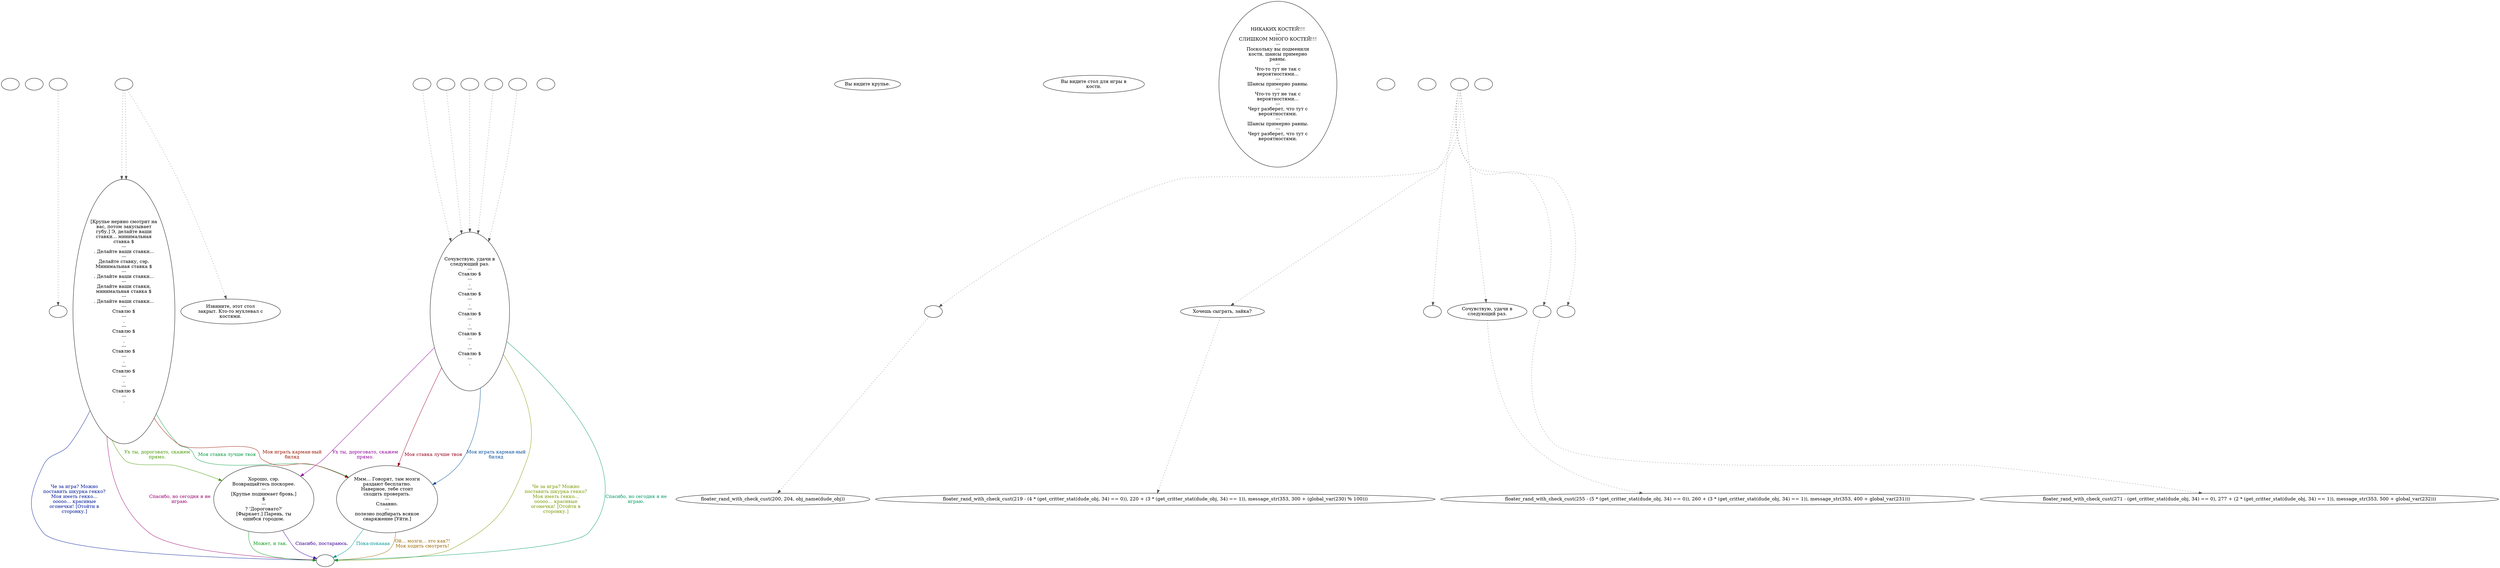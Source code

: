 digraph ziDceGrl {
  "start" [style=filled       fillcolor="#FFFFFF"       color="#000000"]
  "start" [label=""]
  "critter_p_proc" [style=filled       fillcolor="#FFFFFF"       color="#000000"]
  "critter_p_proc" [label=""]
  "pickup_p_proc" [style=filled       fillcolor="#FFFFFF"       color="#000000"]
  "pickup_p_proc" -> "Node998" [style=dotted color="#555555"]
  "pickup_p_proc" [label=""]
  "talk_p_proc" [style=filled       fillcolor="#FFFFFF"       color="#000000"]
  "talk_p_proc" -> "Node013" [style=dotted color="#555555"]
  "talk_p_proc" -> "Node013" [style=dotted color="#555555"]
  "talk_p_proc" -> "Node017" [style=dotted color="#555555"]
  "talk_p_proc" [label=""]
  "destroy_p_proc" [style=filled       fillcolor="#FFFFFF"       color="#000000"]
  "destroy_p_proc" [label=""]
  "look_at_p_proc" [style=filled       fillcolor="#FFFFFF"       color="#000000"]
  "look_at_p_proc" [label="Вы видите крупье."]
  "description_p_proc" [style=filled       fillcolor="#FFFFFF"       color="#000000"]
  "description_p_proc" [label="Вы видите стол для игры в\nкости."]
  "use_skill_on_p_proc" [style=filled       fillcolor="#FFFFFF"       color="#000000"]
  "use_skill_on_p_proc" [label="НИКАКИХ КОСТЕЙ!!!\n---\nСЛИШКОМ МНОГО КОСТЕЙ!!!\n---\nПоскольку вы подменили\nкости, шансы примерно\nравны.\n---\nЧто-то тут не так с\nвероятностями...\n---\nШансы примерно равны.\n---\nЧто-то тут не так с\nвероятностями...\n---\nЧерт разберет, что тут с\nвероятностями.\n---\nШансы примерно равны.\n---\nЧерт разберет, что тут с\nвероятностями."]
  "damage_p_proc" [style=filled       fillcolor="#FFFFFF"       color="#000000"]
  "damage_p_proc" [label=""]
  "map_enter_p_proc" [style=filled       fillcolor="#FFFFFF"       color="#000000"]
  "map_enter_p_proc" [label=""]
  "timed_event_p_proc" [style=filled       fillcolor="#FFFFFF"       color="#000000"]
  "timed_event_p_proc" -> "Node002" [style=dotted color="#555555"]
  "timed_event_p_proc" -> "Node003" [style=dotted color="#555555"]
  "timed_event_p_proc" -> "Node005" [style=dotted color="#555555"]
  "timed_event_p_proc" -> "Node007" [style=dotted color="#555555"]
  "timed_event_p_proc" -> "Node009" [style=dotted color="#555555"]
  "timed_event_p_proc" -> "Node011" [style=dotted color="#555555"]
  "timed_event_p_proc" [label=""]
  "Node998" [style=filled       fillcolor="#FFFFFF"       color="#000000"]
  "Node998" [label=""]
  "Node999" [style=filled       fillcolor="#FFFFFF"       color="#000000"]
  "Node999" [label=""]
  "Node002" [style=filled       fillcolor="#FFFFFF"       color="#000000"]
  "Node002" -> "floater_rand_with_check_cust(200, 204, obj_name(dude_obj))" [style=dotted color="#555555"]
  "Node002" [label=""]
  "Node003" [style=filled       fillcolor="#FFFFFF"       color="#000000"]
  "Node003" -> "floater_rand_with_check_cust(219 - (4 * (get_critter_stat(dude_obj, 34) == 0)), 220 + (3 * (get_critter_stat(dude_obj, 34) == 1)), message_str(353, 300 + (global_var(230) % 100)))" [style=dotted color="#555555"]
  "Node003" [label="Хочешь сыграть, зайка?"]
  "Node005" [style=filled       fillcolor="#FFFFFF"       color="#000000"]
  "Node005" [label=""]
  "Node007" [style=filled       fillcolor="#FFFFFF"       color="#000000"]
  "Node007" -> "floater_rand_with_check_cust(255 - (5 * (get_critter_stat(dude_obj, 34) == 0)), 260 + (3 * (get_critter_stat(dude_obj, 34) == 1)), message_str(353, 400 + global_var(231)))" [style=dotted color="#555555"]
  "Node007" [label="Сочувствую, удачи в\nследующий раз."]
  "Node009" [style=filled       fillcolor="#FFFFFF"       color="#000000"]
  "Node009" -> "floater_rand_with_check_cust(271 - (get_critter_stat(dude_obj, 34) == 0), 277 + (2 * (get_critter_stat(dude_obj, 34) == 1)), message_str(353, 500 + global_var(232)))" [style=dotted color="#555555"]
  "Node009" [label=""]
  "Node011" [style=filled       fillcolor="#FFFFFF"       color="#000000"]
  "Node011" [label=""]
  "Node013" [style=filled       fillcolor="#FFFFFF"       color="#000000"]
  "Node013" [label="[Крупье нервно смотрит на\nвас, потом закусывает\nгубу.] Э, делайте ваши\nставки... минимальная\nставка $\n---\n. Делайте ваши ставки...\n---\nДелайте ставку, сэр.\nМинимальная ставка $\n---\n. Делайте ваши ставки...\n---\nДелайте ваши ставки,\nминимальная ставка $\n---\n. Делайте ваши ставки...\n---\nСтавлю $\n---\n.\n---\nСтавлю $\n---\n.\n---\nСтавлю $\n---\n.\n---\nСтавлю $\n---\n.\n---\nСтавлю $\n---\n."]
  "Node013" -> "Node014" [label="Моя ставка лучше твоя" color="#009941" fontcolor="#009941"]
  "Node013" -> "Node014" [label="Моя играть карман-ный\nбиляд" color="#991400" fontcolor="#991400"]
  "Node013" -> "Node999" [label="Че за игра? Можно\nпоставить шкурка гекко?\nМоя иметь гекко...\nооооо... красивые\nогонечки! [Отойти в\nсторонку.]" color="#001899" fontcolor="#001899"]
  "Node013" -> "Node015" [label="Ух ты, дороговато, скажем\nпрямо." color="#459900" fontcolor="#459900"]
  "Node013" -> "Node999" [label="Спасибо, но сегодня я не\nиграю." color="#990072" fontcolor="#990072"]
  "Node014" [style=filled       fillcolor="#FFFFFF"       color="#000000"]
  "Node014" [label="Ммм... Говорят, там мозги\nраздают бесплатно.\nНаверное, тебе стоит\nсходить проверить.\n---\nСлаавно.\n---\nполезно подбирать всякое\nснаряжение [Уйти.]"]
  "Node014" -> "Node999" [label="Пока-покаааа" color="#009994" fontcolor="#009994"]
  "Node014" -> "Node999" [label="Ой... мозги... это как?!\nМоя ходить смотреть!" color="#996700" fontcolor="#996700"]
  "Node015" [style=filled       fillcolor="#FFFFFF"       color="#000000"]
  "Node015" [label="Хорошо, сэр.\nВозвращайтесь поскорее.\n---\n[Крупье поднимает бровь.]\n$\n---\n? 'Дороговато?'\n[Фыркает.] Парень, ты\nошибся городом."]
  "Node015" -> "Node999" [label="Спасибо, постараюсь." color="#3B0099" fontcolor="#3B0099"]
  "Node015" -> "Node999" [label="Может, и так." color="#00990E" fontcolor="#00990E"]
  "Node016" [style=filled       fillcolor="#FFFFFF"       color="#000000"]
  "Node016" [label="Сочувствую, удачи в\nследующий раз.\n---\nСтавлю $\n---\n.\n---\nСтавлю $\n---\n.\n---\nСтавлю $\n---\n.\n---\nСтавлю $\n---\n.\n---\nСтавлю $\n---\n."]
  "Node016" -> "Node014" [label="Моя ставка лучше твоя" color="#99001F" fontcolor="#99001F"]
  "Node016" -> "Node014" [label="Моя играть карман-ный\nбиляд" color="#004B99" fontcolor="#004B99"]
  "Node016" -> "Node999" [label="Че за игра? Можно\nпоставить шкурка гекко?\nМоя иметь гекко...\nооооо... красивые\nогонечки! [Отойти в\nсторонку.]" color="#789900" fontcolor="#789900"]
  "Node016" -> "Node015" [label="Ух ты, дороговато, скажем\nпрямо." color="#8D0099" fontcolor="#8D0099"]
  "Node016" -> "Node999" [label="Спасибо, но сегодня я не\nиграю." color="#009961" fontcolor="#009961"]
  "Node017" [style=filled       fillcolor="#FFFFFF"       color="#000000"]
  "Node017" [label="Извините, этот стол\nзакрыт. Кто-то мухлевал с\nкостями."]
  "Node991" [style=filled       fillcolor="#FFFFFF"       color="#000000"]
  "Node991" -> "Node016" [style=dotted color="#555555"]
  "Node991" [label=""]
  "Node992" [style=filled       fillcolor="#FFFFFF"       color="#000000"]
  "Node992" -> "Node016" [style=dotted color="#555555"]
  "Node992" [label=""]
  "Node993" [style=filled       fillcolor="#FFFFFF"       color="#000000"]
  "Node993" -> "Node016" [style=dotted color="#555555"]
  "Node993" [label=""]
  "Node994" [style=filled       fillcolor="#FFFFFF"       color="#000000"]
  "Node994" -> "Node016" [style=dotted color="#555555"]
  "Node994" [label=""]
  "Node995" [style=filled       fillcolor="#FFFFFF"       color="#000000"]
  "Node995" -> "Node016" [style=dotted color="#555555"]
  "Node995" [label=""]
  "floater_rand_with_check_cust" [style=filled       fillcolor="#FFFFFF"       color="#000000"]
  "floater_rand_with_check_cust" [label=""]
}